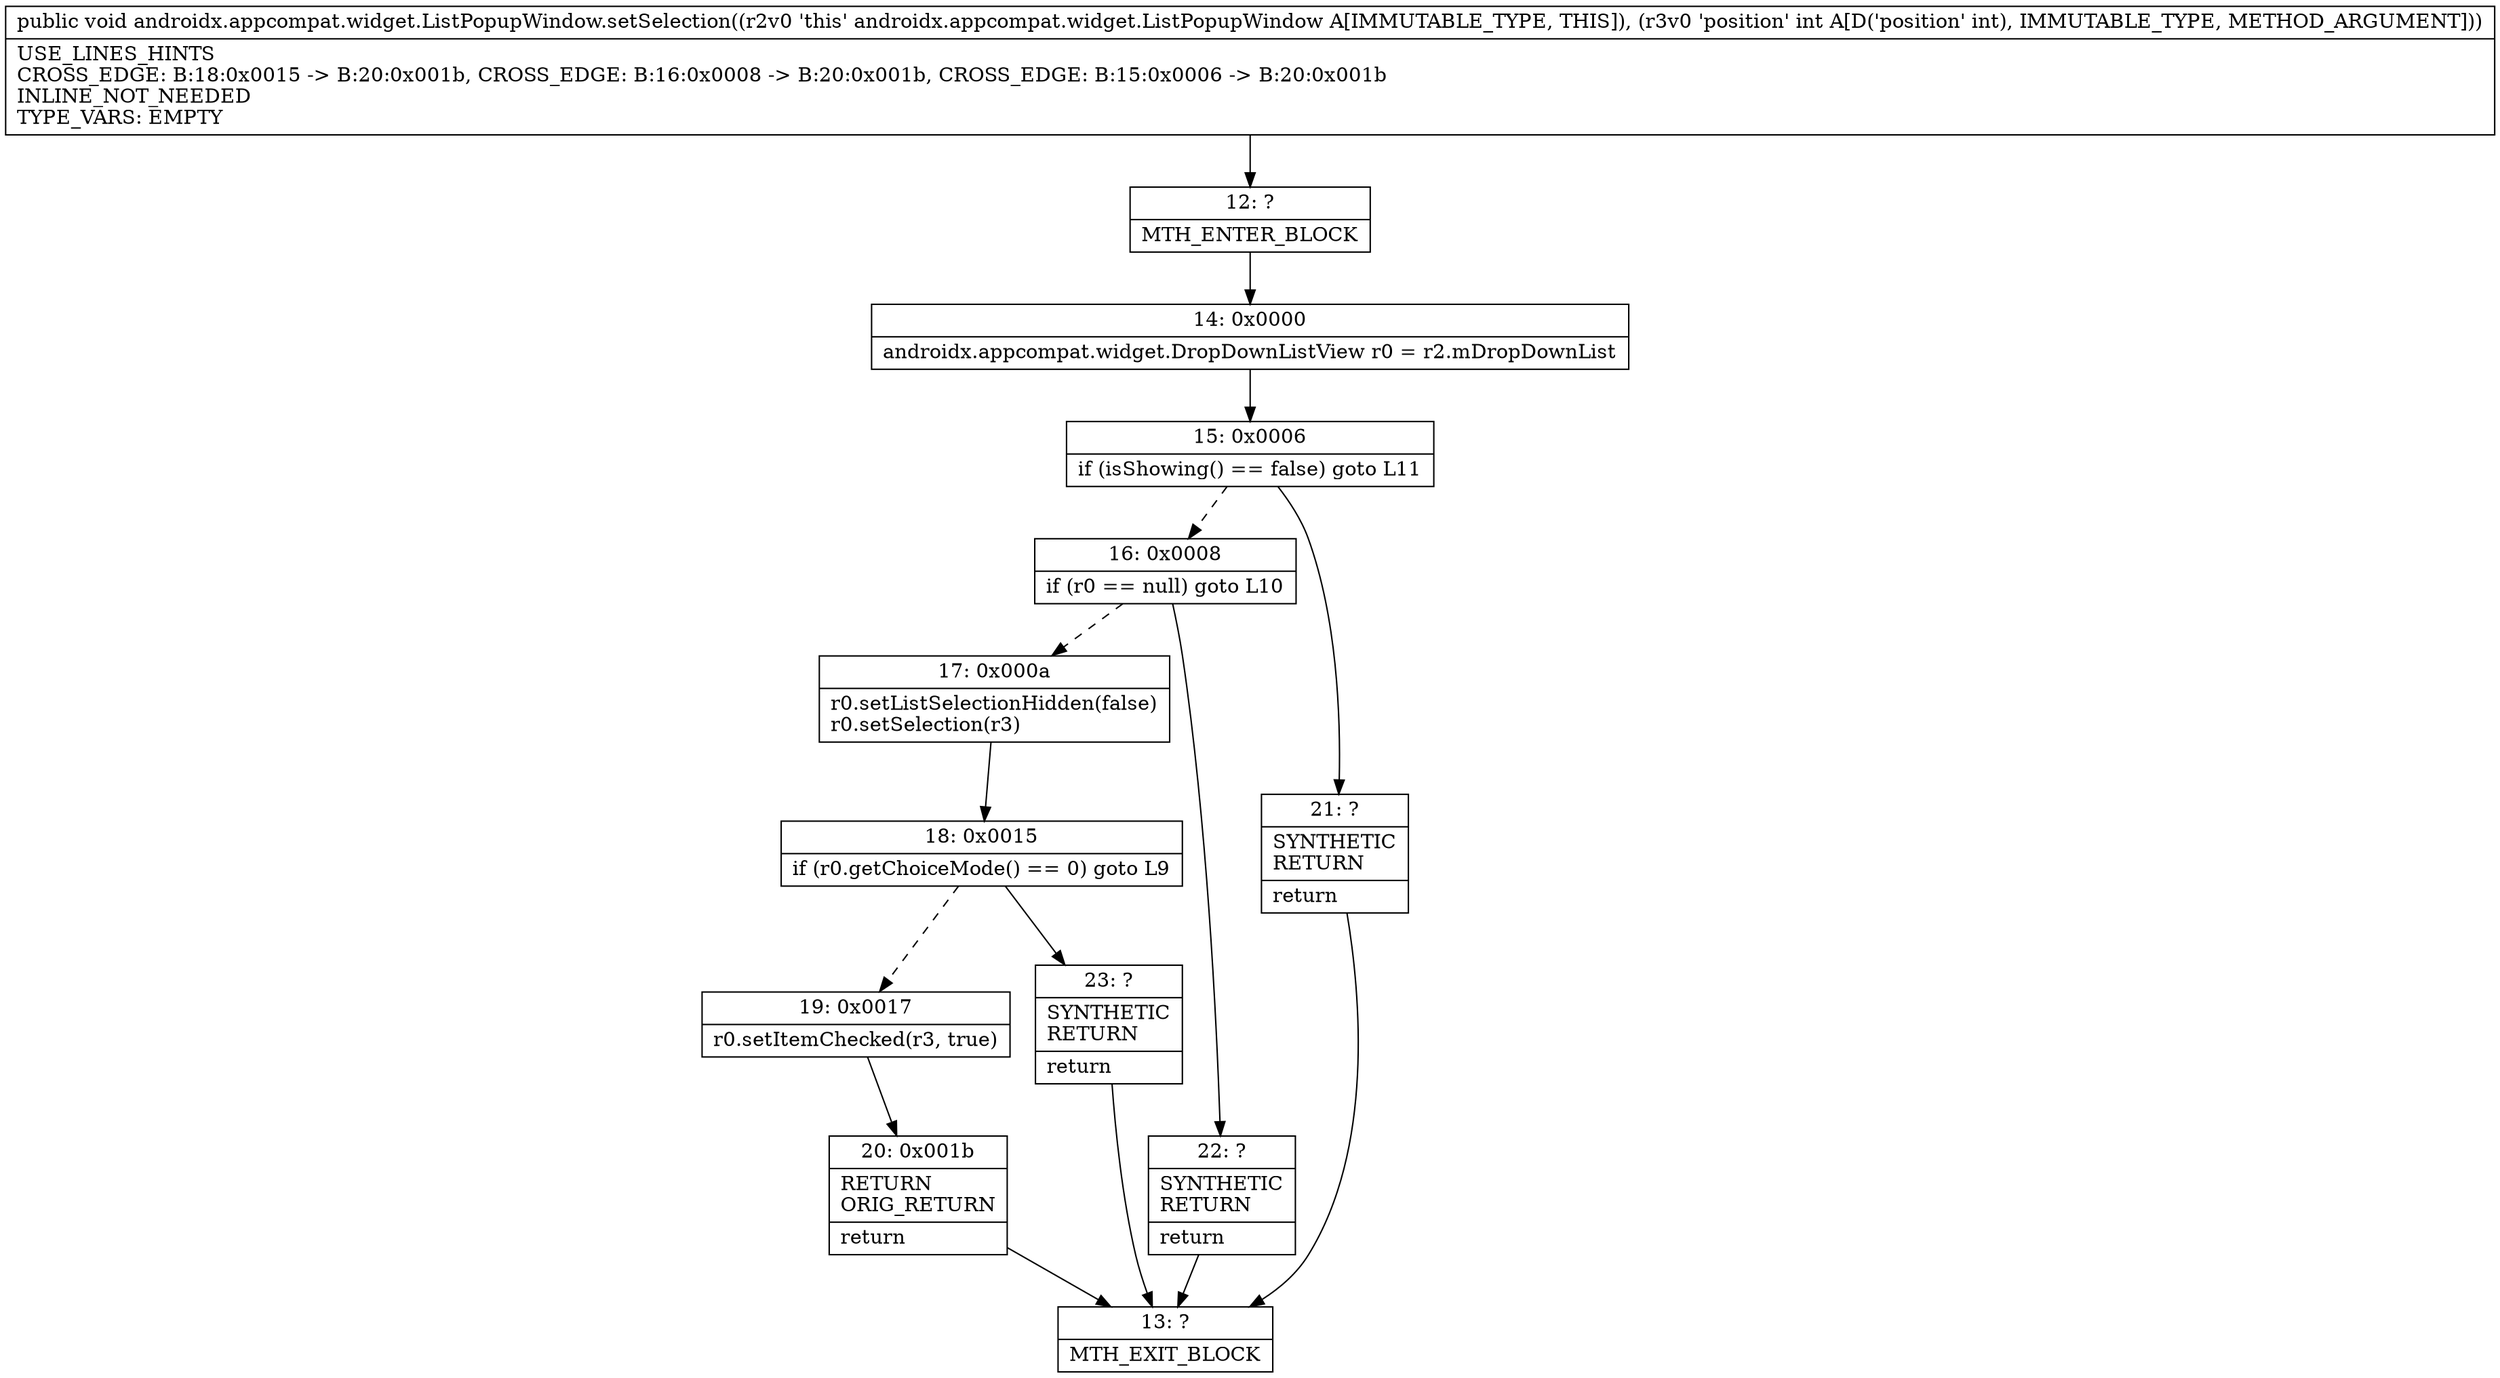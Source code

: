 digraph "CFG forandroidx.appcompat.widget.ListPopupWindow.setSelection(I)V" {
Node_12 [shape=record,label="{12\:\ ?|MTH_ENTER_BLOCK\l}"];
Node_14 [shape=record,label="{14\:\ 0x0000|androidx.appcompat.widget.DropDownListView r0 = r2.mDropDownList\l}"];
Node_15 [shape=record,label="{15\:\ 0x0006|if (isShowing() == false) goto L11\l}"];
Node_16 [shape=record,label="{16\:\ 0x0008|if (r0 == null) goto L10\l}"];
Node_17 [shape=record,label="{17\:\ 0x000a|r0.setListSelectionHidden(false)\lr0.setSelection(r3)\l}"];
Node_18 [shape=record,label="{18\:\ 0x0015|if (r0.getChoiceMode() == 0) goto L9\l}"];
Node_19 [shape=record,label="{19\:\ 0x0017|r0.setItemChecked(r3, true)\l}"];
Node_20 [shape=record,label="{20\:\ 0x001b|RETURN\lORIG_RETURN\l|return\l}"];
Node_13 [shape=record,label="{13\:\ ?|MTH_EXIT_BLOCK\l}"];
Node_23 [shape=record,label="{23\:\ ?|SYNTHETIC\lRETURN\l|return\l}"];
Node_22 [shape=record,label="{22\:\ ?|SYNTHETIC\lRETURN\l|return\l}"];
Node_21 [shape=record,label="{21\:\ ?|SYNTHETIC\lRETURN\l|return\l}"];
MethodNode[shape=record,label="{public void androidx.appcompat.widget.ListPopupWindow.setSelection((r2v0 'this' androidx.appcompat.widget.ListPopupWindow A[IMMUTABLE_TYPE, THIS]), (r3v0 'position' int A[D('position' int), IMMUTABLE_TYPE, METHOD_ARGUMENT]))  | USE_LINES_HINTS\lCROSS_EDGE: B:18:0x0015 \-\> B:20:0x001b, CROSS_EDGE: B:16:0x0008 \-\> B:20:0x001b, CROSS_EDGE: B:15:0x0006 \-\> B:20:0x001b\lINLINE_NOT_NEEDED\lTYPE_VARS: EMPTY\l}"];
MethodNode -> Node_12;Node_12 -> Node_14;
Node_14 -> Node_15;
Node_15 -> Node_16[style=dashed];
Node_15 -> Node_21;
Node_16 -> Node_17[style=dashed];
Node_16 -> Node_22;
Node_17 -> Node_18;
Node_18 -> Node_19[style=dashed];
Node_18 -> Node_23;
Node_19 -> Node_20;
Node_20 -> Node_13;
Node_23 -> Node_13;
Node_22 -> Node_13;
Node_21 -> Node_13;
}

